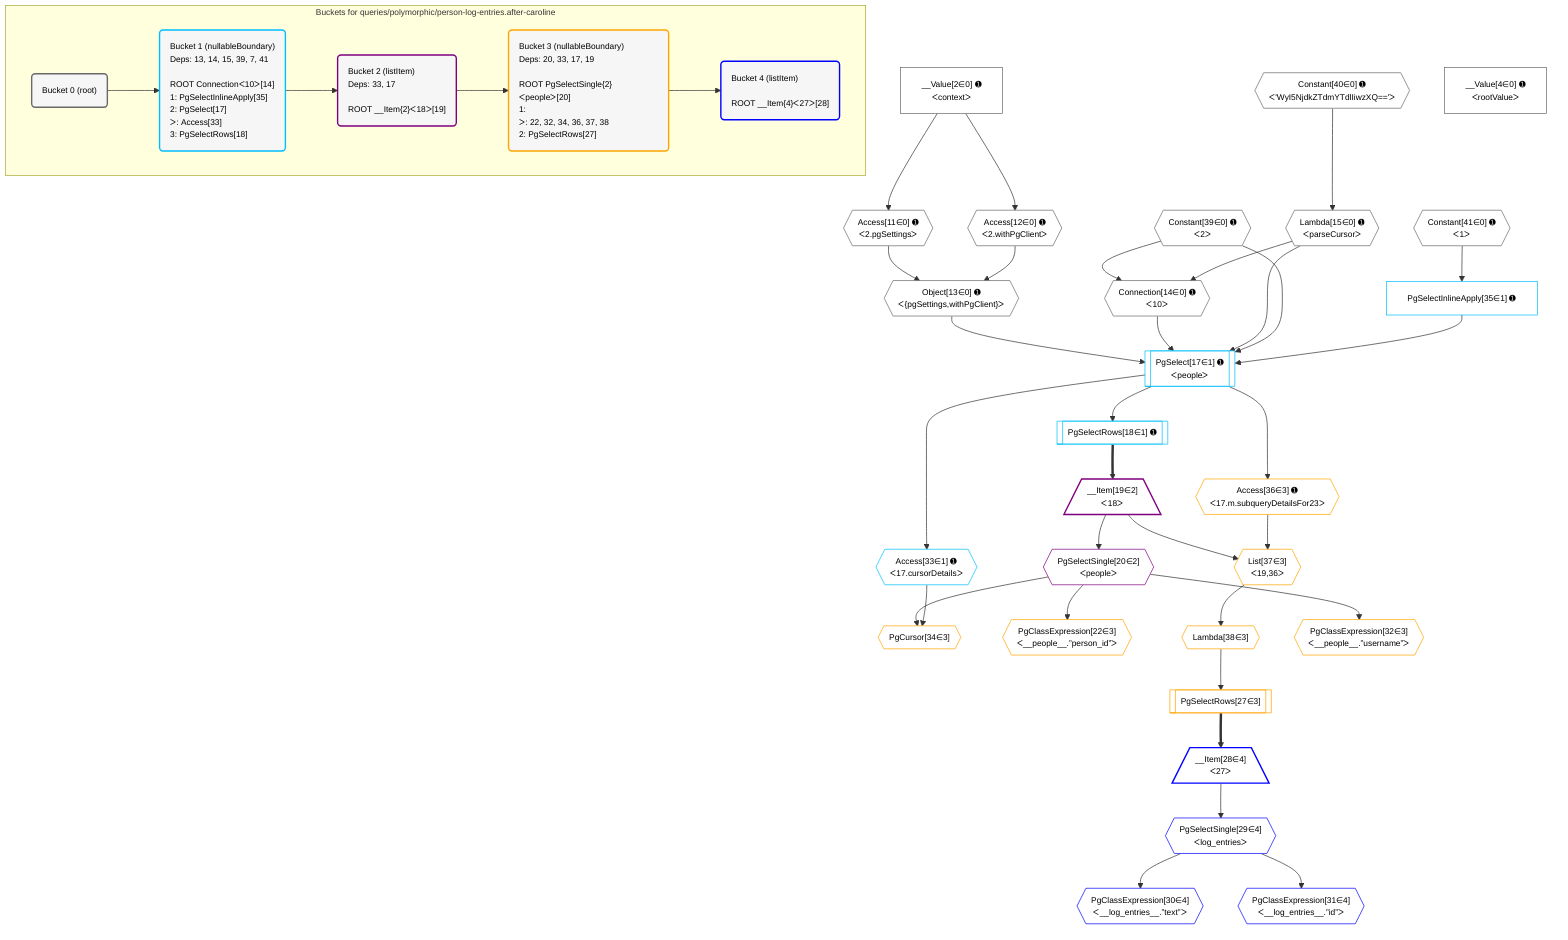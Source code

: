 %%{init: {'themeVariables': { 'fontSize': '12px'}}}%%
graph TD
    classDef path fill:#eee,stroke:#000,color:#000
    classDef plan fill:#fff,stroke-width:1px,color:#000
    classDef itemplan fill:#fff,stroke-width:2px,color:#000
    classDef unbatchedplan fill:#dff,stroke-width:1px,color:#000
    classDef sideeffectplan fill:#fcc,stroke-width:2px,color:#000
    classDef bucket fill:#f6f6f6,color:#000,stroke-width:2px,text-align:left


    %% plan dependencies
    Connection14{{"Connection[14∈0] ➊<br />ᐸ10ᐳ"}}:::plan
    Constant39{{"Constant[39∈0] ➊<br />ᐸ2ᐳ"}}:::plan
    Lambda15{{"Lambda[15∈0] ➊<br />ᐸparseCursorᐳ"}}:::plan
    Constant39 & Lambda15 --> Connection14
    Object13{{"Object[13∈0] ➊<br />ᐸ{pgSettings,withPgClient}ᐳ"}}:::plan
    Access11{{"Access[11∈0] ➊<br />ᐸ2.pgSettingsᐳ"}}:::plan
    Access12{{"Access[12∈0] ➊<br />ᐸ2.withPgClientᐳ"}}:::plan
    Access11 & Access12 --> Object13
    __Value2["__Value[2∈0] ➊<br />ᐸcontextᐳ"]:::plan
    __Value2 --> Access11
    __Value2 --> Access12
    Constant40{{"Constant[40∈0] ➊<br />ᐸ'WyI5NjdkZTdmYTdlIiwzXQ=='ᐳ"}}:::plan
    Constant40 --> Lambda15
    __Value4["__Value[4∈0] ➊<br />ᐸrootValueᐳ"]:::plan
    Constant41{{"Constant[41∈0] ➊<br />ᐸ1ᐳ"}}:::plan
    PgSelect17[["PgSelect[17∈1] ➊<br />ᐸpeopleᐳ"]]:::plan
    PgSelectInlineApply35["PgSelectInlineApply[35∈1] ➊"]:::plan
    Object13 & Connection14 & Lambda15 & Constant39 & PgSelectInlineApply35 --> PgSelect17
    Constant41 --> PgSelectInlineApply35
    PgSelectRows18[["PgSelectRows[18∈1] ➊"]]:::plan
    PgSelect17 --> PgSelectRows18
    Access33{{"Access[33∈1] ➊<br />ᐸ17.cursorDetailsᐳ"}}:::plan
    PgSelect17 --> Access33
    __Item19[/"__Item[19∈2]<br />ᐸ18ᐳ"\]:::itemplan
    PgSelectRows18 ==> __Item19
    PgSelectSingle20{{"PgSelectSingle[20∈2]<br />ᐸpeopleᐳ"}}:::plan
    __Item19 --> PgSelectSingle20
    PgCursor34{{"PgCursor[34∈3]"}}:::plan
    PgSelectSingle20 & Access33 --> PgCursor34
    List37{{"List[37∈3]<br />ᐸ19,36ᐳ"}}:::plan
    Access36{{"Access[36∈3] ➊<br />ᐸ17.m.subqueryDetailsFor23ᐳ"}}:::plan
    __Item19 & Access36 --> List37
    PgClassExpression22{{"PgClassExpression[22∈3]<br />ᐸ__people__.”person_id”ᐳ"}}:::plan
    PgSelectSingle20 --> PgClassExpression22
    PgSelectRows27[["PgSelectRows[27∈3]"]]:::plan
    Lambda38{{"Lambda[38∈3]"}}:::plan
    Lambda38 --> PgSelectRows27
    PgClassExpression32{{"PgClassExpression[32∈3]<br />ᐸ__people__.”username”ᐳ"}}:::plan
    PgSelectSingle20 --> PgClassExpression32
    PgSelect17 --> Access36
    List37 --> Lambda38
    __Item28[/"__Item[28∈4]<br />ᐸ27ᐳ"\]:::itemplan
    PgSelectRows27 ==> __Item28
    PgSelectSingle29{{"PgSelectSingle[29∈4]<br />ᐸlog_entriesᐳ"}}:::plan
    __Item28 --> PgSelectSingle29
    PgClassExpression30{{"PgClassExpression[30∈4]<br />ᐸ__log_entries__.”text”ᐳ"}}:::plan
    PgSelectSingle29 --> PgClassExpression30
    PgClassExpression31{{"PgClassExpression[31∈4]<br />ᐸ__log_entries__.”id”ᐳ"}}:::plan
    PgSelectSingle29 --> PgClassExpression31

    %% define steps

    subgraph "Buckets for queries/polymorphic/person-log-entries.after-caroline"
    Bucket0("Bucket 0 (root)"):::bucket
    classDef bucket0 stroke:#696969
    class Bucket0,__Value2,__Value4,Access11,Access12,Object13,Connection14,Lambda15,Constant39,Constant40,Constant41 bucket0
    Bucket1("Bucket 1 (nullableBoundary)<br />Deps: 13, 14, 15, 39, 7, 41<br /><br />ROOT Connectionᐸ10ᐳ[14]<br />1: PgSelectInlineApply[35]<br />2: PgSelect[17]<br />ᐳ: Access[33]<br />3: PgSelectRows[18]"):::bucket
    classDef bucket1 stroke:#00bfff
    class Bucket1,PgSelect17,PgSelectRows18,Access33,PgSelectInlineApply35 bucket1
    Bucket2("Bucket 2 (listItem)<br />Deps: 33, 17<br /><br />ROOT __Item{2}ᐸ18ᐳ[19]"):::bucket
    classDef bucket2 stroke:#7f007f
    class Bucket2,__Item19,PgSelectSingle20 bucket2
    Bucket3("Bucket 3 (nullableBoundary)<br />Deps: 20, 33, 17, 19<br /><br />ROOT PgSelectSingle{2}ᐸpeopleᐳ[20]<br />1: <br />ᐳ: 22, 32, 34, 36, 37, 38<br />2: PgSelectRows[27]"):::bucket
    classDef bucket3 stroke:#ffa500
    class Bucket3,PgClassExpression22,PgSelectRows27,PgClassExpression32,PgCursor34,Access36,List37,Lambda38 bucket3
    Bucket4("Bucket 4 (listItem)<br /><br />ROOT __Item{4}ᐸ27ᐳ[28]"):::bucket
    classDef bucket4 stroke:#0000ff
    class Bucket4,__Item28,PgSelectSingle29,PgClassExpression30,PgClassExpression31 bucket4
    Bucket0 --> Bucket1
    Bucket1 --> Bucket2
    Bucket2 --> Bucket3
    Bucket3 --> Bucket4
    end